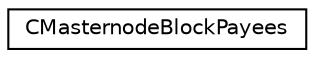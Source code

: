 digraph "Graphical Class Hierarchy"
{
 // LATEX_PDF_SIZE
  edge [fontname="Helvetica",fontsize="10",labelfontname="Helvetica",labelfontsize="10"];
  node [fontname="Helvetica",fontsize="10",shape=record];
  rankdir="LR";
  Node0 [label="CMasternodeBlockPayees",height=0.2,width=0.4,color="black", fillcolor="white", style="filled",URL="$class_c_masternode_block_payees.html",tooltip=" "];
}
